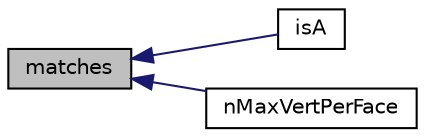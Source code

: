 digraph "matches"
{
  bgcolor="transparent";
  edge [fontname="Helvetica",fontsize="10",labelfontname="Helvetica",labelfontsize="10"];
  node [fontname="Helvetica",fontsize="10",shape=record];
  rankdir="LR";
  Node1 [label="matches",height=0.2,width=0.4,color="black", fillcolor="grey75", style="filled", fontcolor="black"];
  Node1 -> Node2 [dir="back",color="midnightblue",fontsize="10",style="solid",fontname="Helvetica"];
  Node2 [label="isA",height=0.2,width=0.4,color="black",URL="$a02024.html#a2cd0bec8b03d83c54c7d374df8c2603c",tooltip="Exact match given all the faces forming a cell. No checks. "];
  Node1 -> Node3 [dir="back",color="midnightblue",fontsize="10",style="solid",fontname="Helvetica"];
  Node3 [label="nMaxVertPerFace",height=0.2,width=0.4,color="black",URL="$a02024.html#a5290f6ae8f4e9762cd469ca1e33f7246"];
}
